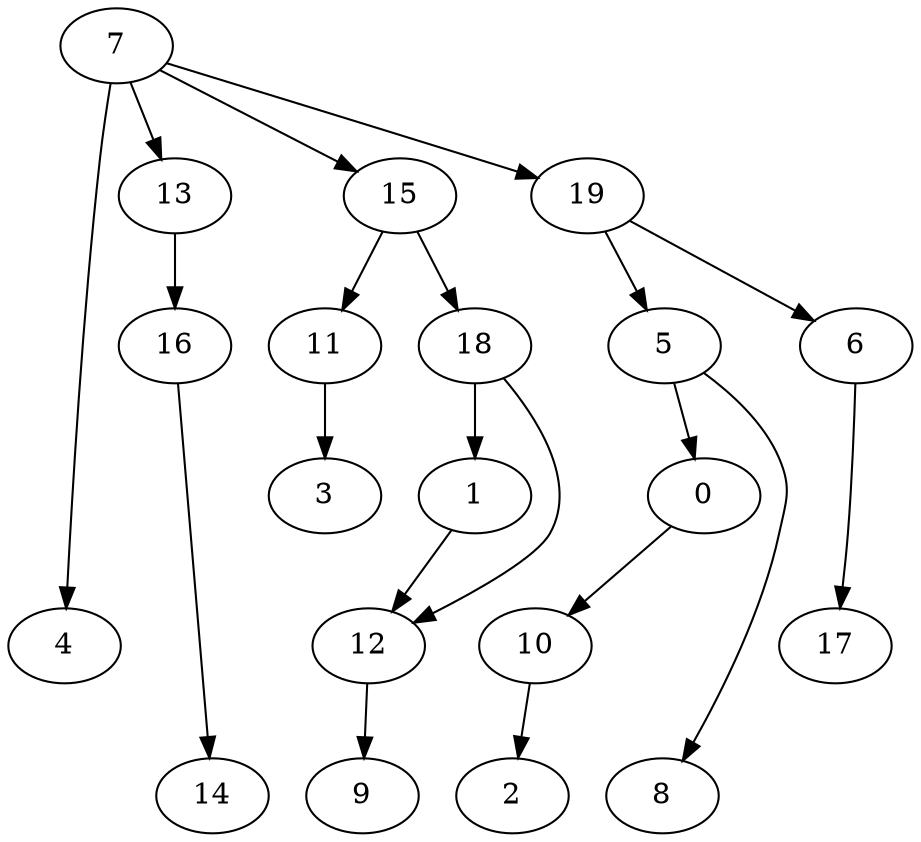 digraph G {
    0;
    10;
    2;
    1;
    12;
    9;
    5;
    8;
    6;
    17;
    7;
    4;
    13;
    15;
    19;
    16;
    11;
    18;
    14;
    3;
    0 -> 10 [weight=0];
    10 -> 2 [weight=0];
    1 -> 12 [weight=0];
    12 -> 9 [weight=0];
    5 -> 0 [weight=0];
    5 -> 8 [weight=0];
    6 -> 17 [weight=0];
    7 -> 4 [weight=0];
    7 -> 13 [weight=0];
    7 -> 15 [weight=0];
    7 -> 19 [weight=0];
    13 -> 16 [weight=0];
    15 -> 11 [weight=0];
    15 -> 18 [weight=0];
    19 -> 5 [weight=0];
    19 -> 6 [weight=0];
    16 -> 14 [weight=0];
    11 -> 3 [weight=0];
    18 -> 1 [weight=1];
    18 -> 12 [weight=0];
}
